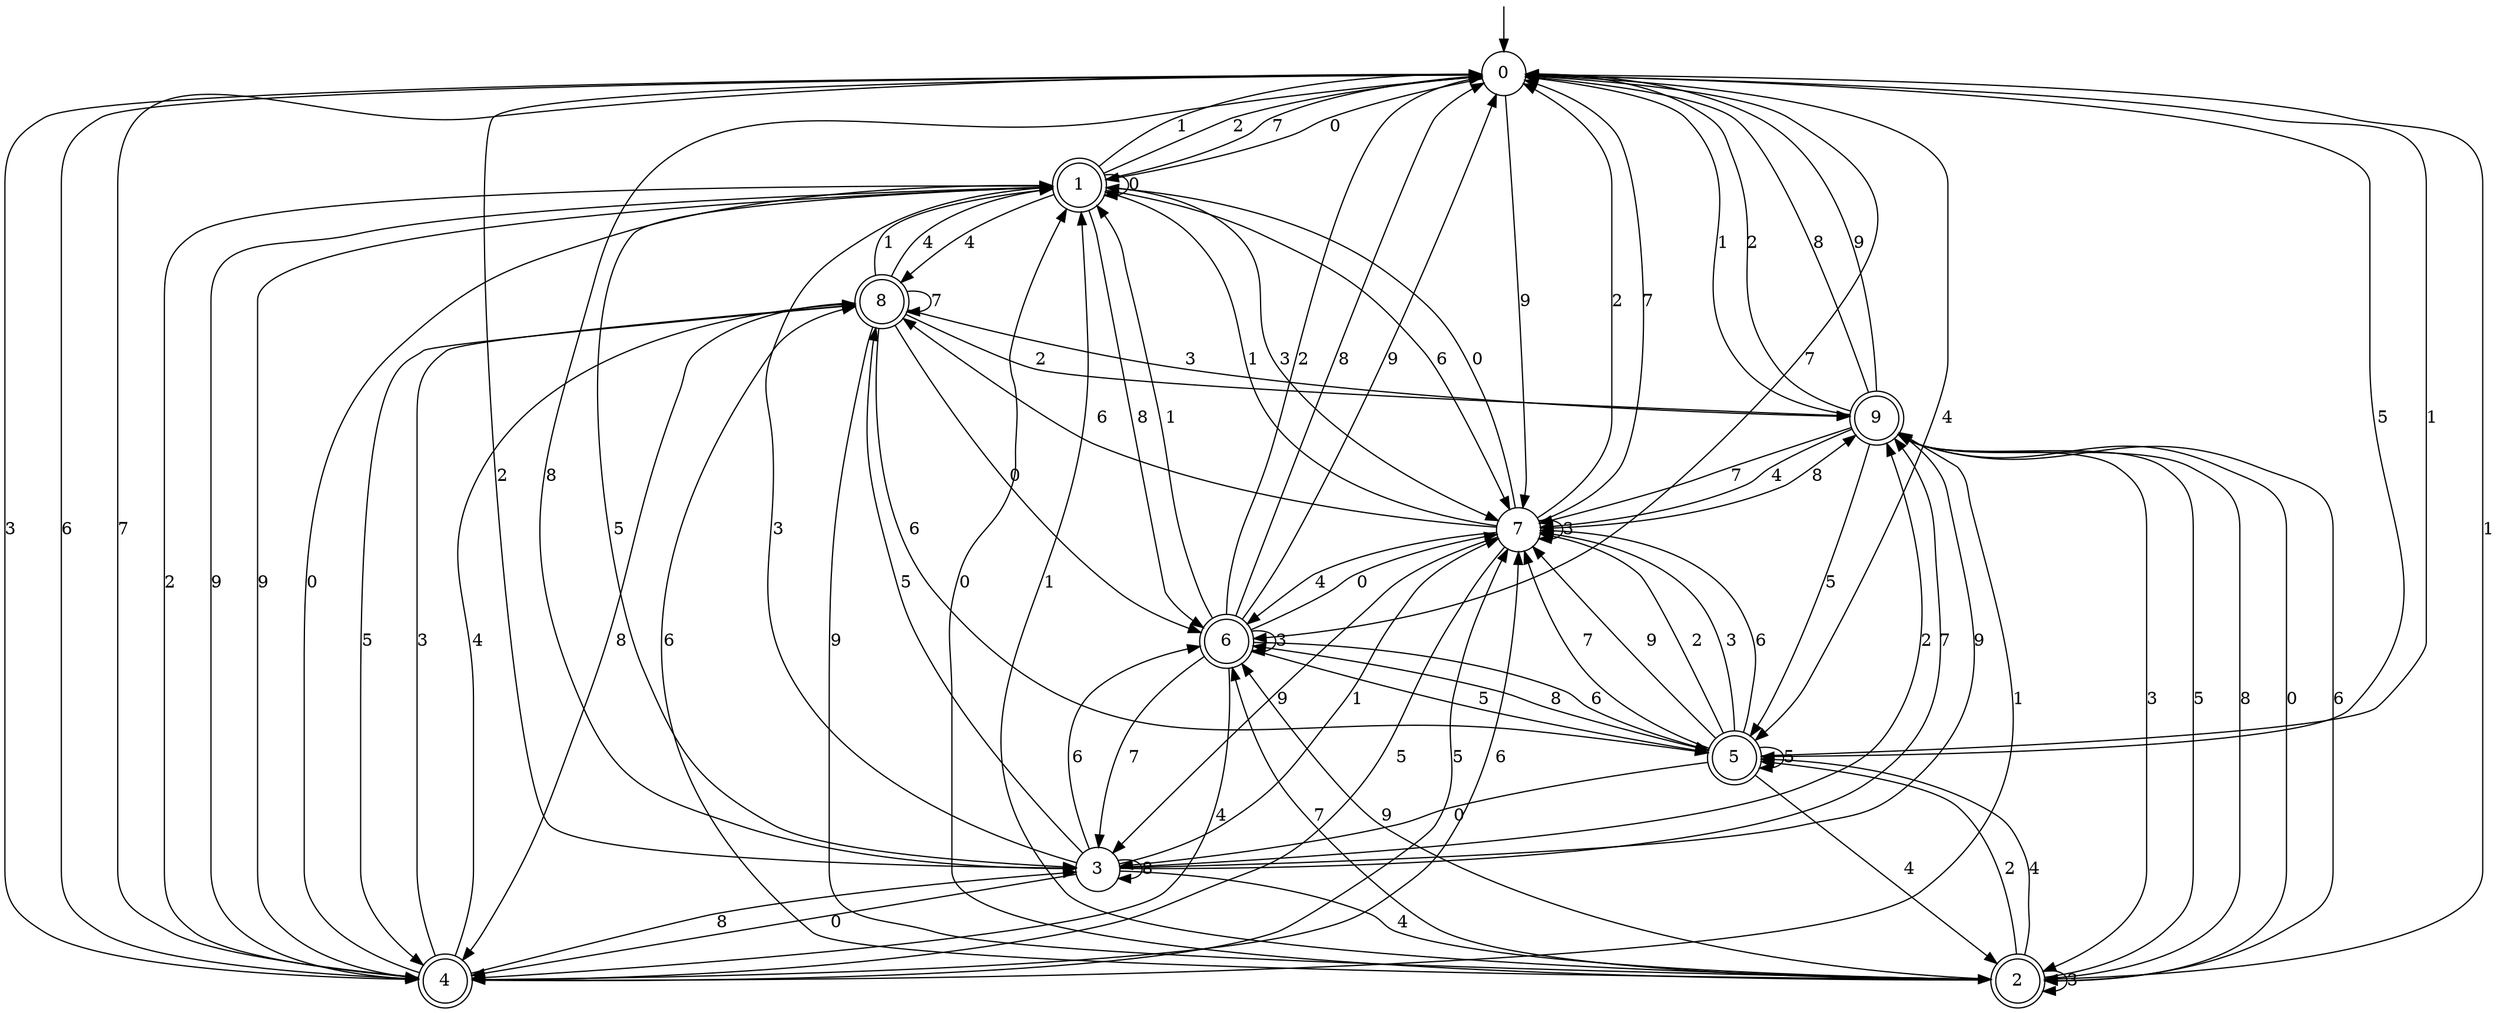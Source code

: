 digraph g {

	s0 [shape="circle" label="0"];
	s1 [shape="doublecircle" label="1"];
	s2 [shape="doublecircle" label="2"];
	s3 [shape="circle" label="3"];
	s4 [shape="doublecircle" label="4"];
	s5 [shape="doublecircle" label="5"];
	s6 [shape="doublecircle" label="6"];
	s7 [shape="circle" label="7"];
	s8 [shape="doublecircle" label="8"];
	s9 [shape="doublecircle" label="9"];
	s0 -> s1 [label="0"];
	s0 -> s2 [label="1"];
	s0 -> s3 [label="2"];
	s0 -> s4 [label="3"];
	s0 -> s5 [label="4"];
	s0 -> s5 [label="5"];
	s0 -> s4 [label="6"];
	s0 -> s6 [label="7"];
	s0 -> s3 [label="8"];
	s0 -> s7 [label="9"];
	s1 -> s1 [label="0"];
	s1 -> s0 [label="1"];
	s1 -> s0 [label="2"];
	s1 -> s7 [label="3"];
	s1 -> s8 [label="4"];
	s1 -> s3 [label="5"];
	s1 -> s7 [label="6"];
	s1 -> s0 [label="7"];
	s1 -> s6 [label="8"];
	s1 -> s4 [label="9"];
	s2 -> s1 [label="0"];
	s2 -> s1 [label="1"];
	s2 -> s5 [label="2"];
	s2 -> s2 [label="3"];
	s2 -> s5 [label="4"];
	s2 -> s9 [label="5"];
	s2 -> s8 [label="6"];
	s2 -> s6 [label="7"];
	s2 -> s9 [label="8"];
	s2 -> s6 [label="9"];
	s3 -> s4 [label="0"];
	s3 -> s7 [label="1"];
	s3 -> s9 [label="2"];
	s3 -> s1 [label="3"];
	s3 -> s2 [label="4"];
	s3 -> s8 [label="5"];
	s3 -> s6 [label="6"];
	s3 -> s9 [label="7"];
	s3 -> s3 [label="8"];
	s3 -> s9 [label="9"];
	s4 -> s1 [label="0"];
	s4 -> s9 [label="1"];
	s4 -> s1 [label="2"];
	s4 -> s8 [label="3"];
	s4 -> s8 [label="4"];
	s4 -> s7 [label="5"];
	s4 -> s7 [label="6"];
	s4 -> s0 [label="7"];
	s4 -> s3 [label="8"];
	s4 -> s1 [label="9"];
	s5 -> s3 [label="0"];
	s5 -> s0 [label="1"];
	s5 -> s7 [label="2"];
	s5 -> s7 [label="3"];
	s5 -> s2 [label="4"];
	s5 -> s5 [label="5"];
	s5 -> s7 [label="6"];
	s5 -> s7 [label="7"];
	s5 -> s6 [label="8"];
	s5 -> s7 [label="9"];
	s6 -> s7 [label="0"];
	s6 -> s1 [label="1"];
	s6 -> s0 [label="2"];
	s6 -> s6 [label="3"];
	s6 -> s4 [label="4"];
	s6 -> s5 [label="5"];
	s6 -> s5 [label="6"];
	s6 -> s3 [label="7"];
	s6 -> s0 [label="8"];
	s6 -> s0 [label="9"];
	s7 -> s1 [label="0"];
	s7 -> s1 [label="1"];
	s7 -> s0 [label="2"];
	s7 -> s7 [label="3"];
	s7 -> s6 [label="4"];
	s7 -> s4 [label="5"];
	s7 -> s8 [label="6"];
	s7 -> s0 [label="7"];
	s7 -> s9 [label="8"];
	s7 -> s3 [label="9"];
	s8 -> s6 [label="0"];
	s8 -> s1 [label="1"];
	s8 -> s9 [label="2"];
	s8 -> s9 [label="3"];
	s8 -> s1 [label="4"];
	s8 -> s4 [label="5"];
	s8 -> s5 [label="6"];
	s8 -> s8 [label="7"];
	s8 -> s4 [label="8"];
	s8 -> s2 [label="9"];
	s9 -> s2 [label="0"];
	s9 -> s0 [label="1"];
	s9 -> s0 [label="2"];
	s9 -> s2 [label="3"];
	s9 -> s7 [label="4"];
	s9 -> s5 [label="5"];
	s9 -> s2 [label="6"];
	s9 -> s7 [label="7"];
	s9 -> s0 [label="8"];
	s9 -> s0 [label="9"];

__start0 [label="" shape="none" width="0" height="0"];
__start0 -> s0;

}

